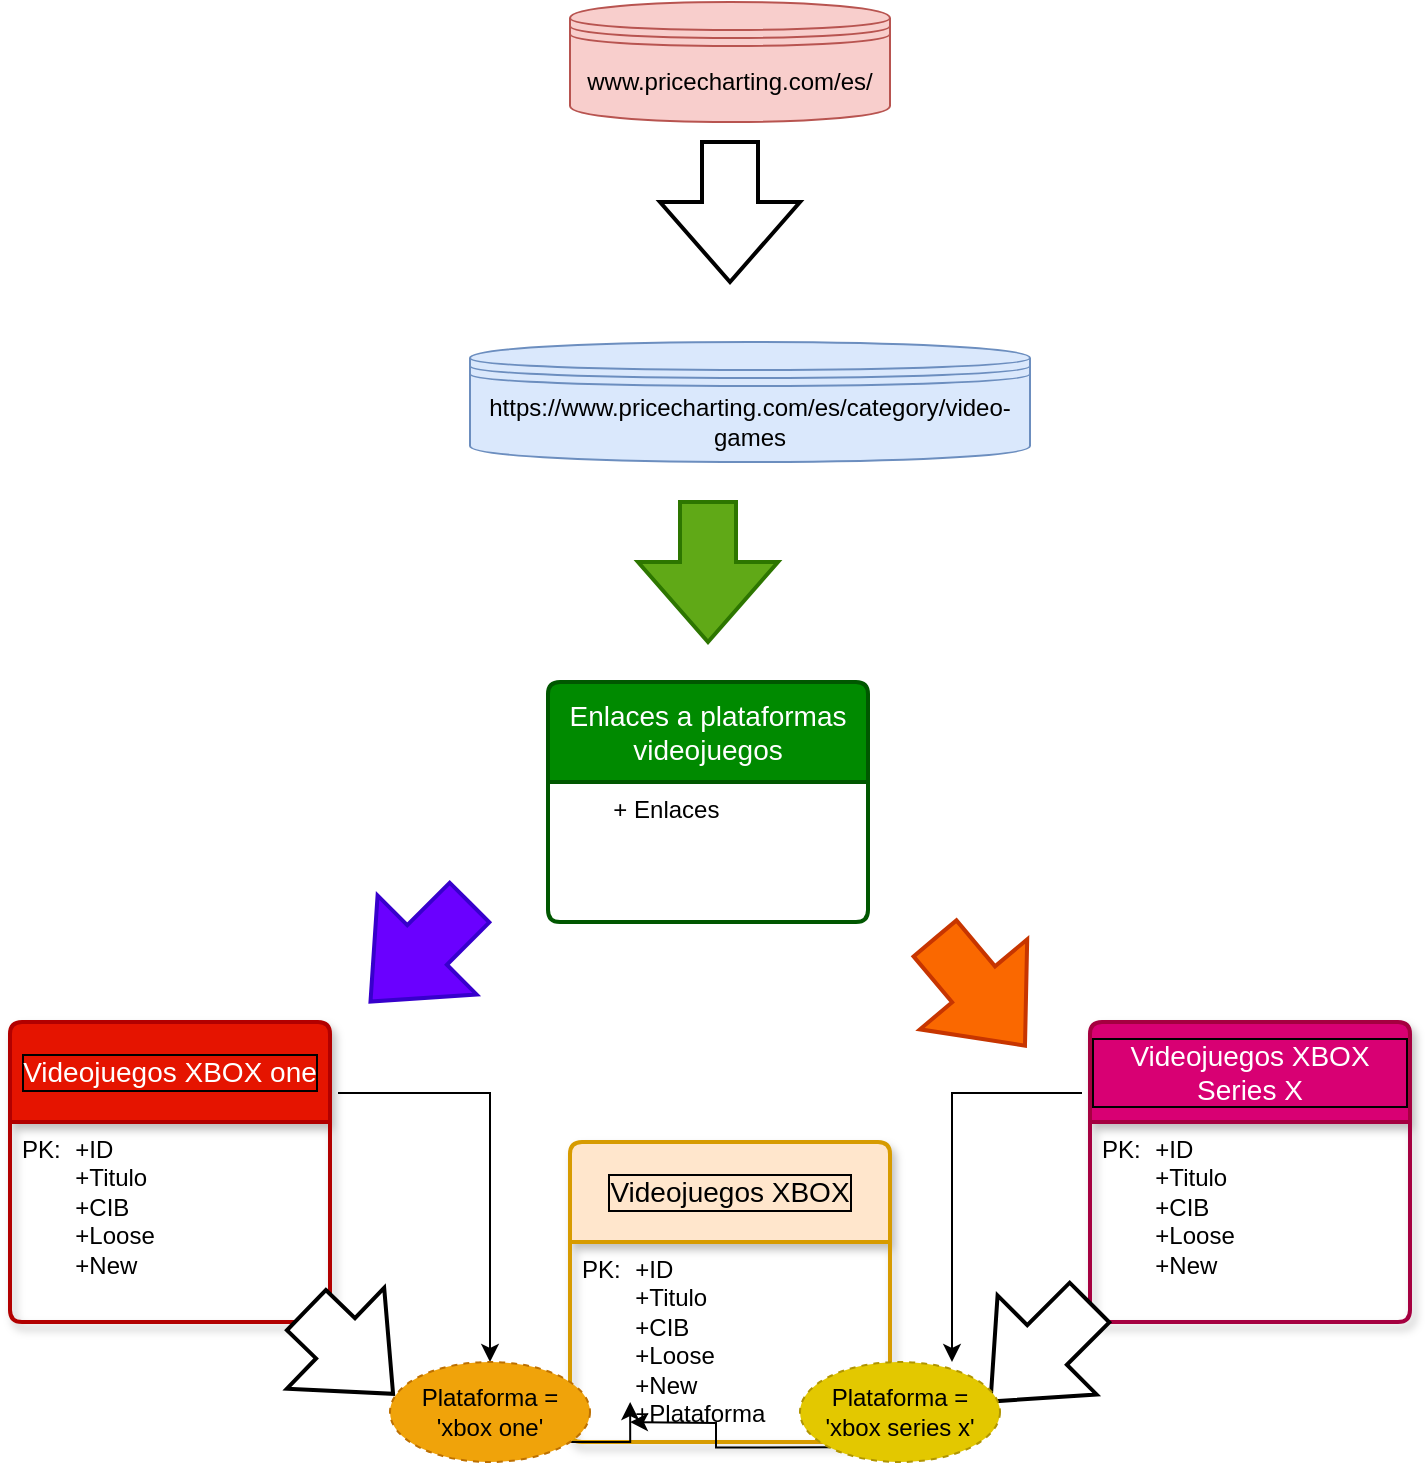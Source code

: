 <mxfile version="24.8.4">
  <diagram name="Página-1" id="eH7srlyltBvnrl8hBoIU">
    <mxGraphModel dx="1426" dy="755" grid="1" gridSize="10" guides="1" tooltips="1" connect="1" arrows="1" fold="1" page="1" pageScale="1" pageWidth="827" pageHeight="1169" math="0" shadow="0">
      <root>
        <mxCell id="0" />
        <mxCell id="1" parent="0" />
        <mxCell id="jPkv5CvXna5tT0flfEoe-1" value="Videojuegos XBOX" style="swimlane;childLayout=stackLayout;horizontal=1;startSize=50;horizontalStack=0;rounded=1;fontSize=14;fontStyle=0;strokeWidth=2;resizeParent=0;resizeLast=1;shadow=1;align=center;arcSize=4;whiteSpace=wrap;html=1;fillColor=#ffe6cc;strokeColor=#d79b00;labelBorderColor=default;gradientColor=none;perimeterSpacing=4;" vertex="1" parent="1">
          <mxGeometry x="310" y="730" width="160" height="150" as="geometry" />
        </mxCell>
        <mxCell id="jPkv5CvXna5tT0flfEoe-2" value="PK:&amp;nbsp;&lt;span style=&quot;white-space: pre;&quot;&gt;&#x9;&lt;/span&gt;+ID&lt;br&gt;&lt;span style=&quot;white-space: pre;&quot;&gt;&#x9;&lt;/span&gt;+Titulo&lt;br&gt;&lt;span style=&quot;white-space: pre;&quot;&gt;&#x9;&lt;/span&gt;+CIB&lt;div&gt;&lt;span style=&quot;white-space: pre;&quot;&gt;&#x9;&lt;/span&gt;+Loose&lt;br&gt;&lt;/div&gt;&lt;div&gt;&lt;span style=&quot;white-space: pre;&quot;&gt;&#x9;&lt;/span&gt;+New&lt;br&gt;&lt;/div&gt;&lt;div&gt;&lt;span style=&quot;white-space: pre;&quot;&gt;&#x9;&lt;/span&gt;+Plataforma&lt;br&gt;&lt;/div&gt;" style="align=left;strokeColor=none;fillColor=none;spacingLeft=4;fontSize=12;verticalAlign=top;resizable=0;rotatable=0;part=1;html=1;" vertex="1" parent="jPkv5CvXna5tT0flfEoe-1">
          <mxGeometry y="50" width="160" height="100" as="geometry" />
        </mxCell>
        <mxCell id="jPkv5CvXna5tT0flfEoe-32" style="edgeStyle=orthogonalEdgeStyle;rounded=0;orthogonalLoop=1;jettySize=auto;html=1;exitX=0;exitY=1;exitDx=0;exitDy=0;entryX=0.188;entryY=0.8;entryDx=0;entryDy=0;entryPerimeter=0;" edge="1" parent="jPkv5CvXna5tT0flfEoe-1" source="jPkv5CvXna5tT0flfEoe-2" target="jPkv5CvXna5tT0flfEoe-2">
          <mxGeometry relative="1" as="geometry" />
        </mxCell>
        <mxCell id="jPkv5CvXna5tT0flfEoe-3" value="www.pricecharting.com/es/" style="shape=datastore;whiteSpace=wrap;html=1;fillColor=#f8cecc;strokeColor=#b85450;" vertex="1" parent="1">
          <mxGeometry x="310" y="160" width="160" height="60" as="geometry" />
        </mxCell>
        <mxCell id="jPkv5CvXna5tT0flfEoe-4" value="" style="verticalLabelPosition=bottom;verticalAlign=top;html=1;strokeWidth=2;shape=mxgraph.arrows2.arrow;dy=0.6;dx=40;notch=0;rotation=90;" vertex="1" parent="1">
          <mxGeometry x="355" y="230" width="70" height="70" as="geometry" />
        </mxCell>
        <mxCell id="jPkv5CvXna5tT0flfEoe-5" value="https://www.pricecharting.com/es/category/video-games" style="shape=datastore;whiteSpace=wrap;html=1;fillColor=#dae8fc;strokeColor=#6c8ebf;" vertex="1" parent="1">
          <mxGeometry x="260" y="330" width="280" height="60" as="geometry" />
        </mxCell>
        <mxCell id="jPkv5CvXna5tT0flfEoe-6" value="" style="verticalLabelPosition=bottom;verticalAlign=top;html=1;strokeWidth=2;shape=mxgraph.arrows2.arrow;dy=0.6;dx=40;notch=0;rotation=90;fillColor=#60a917;fontColor=#ffffff;strokeColor=#2D7600;" vertex="1" parent="1">
          <mxGeometry x="344" y="410" width="70" height="70" as="geometry" />
        </mxCell>
        <mxCell id="jPkv5CvXna5tT0flfEoe-7" value="Enlaces a plataformas videojuegos" style="swimlane;childLayout=stackLayout;horizontal=1;startSize=50;horizontalStack=0;rounded=1;fontSize=14;fontStyle=0;strokeWidth=2;resizeParent=0;resizeLast=1;shadow=0;dashed=0;align=center;arcSize=4;whiteSpace=wrap;html=1;fillColor=#008a00;fontColor=#ffffff;strokeColor=#005700;" vertex="1" parent="1">
          <mxGeometry x="299" y="500" width="160" height="120" as="geometry" />
        </mxCell>
        <mxCell id="jPkv5CvXna5tT0flfEoe-8" value="&lt;span style=&quot;white-space: pre;&quot;&gt;&#x9;&lt;/span&gt;+ Enlaces" style="align=left;strokeColor=none;fillColor=none;spacingLeft=4;fontSize=12;verticalAlign=top;resizable=0;rotatable=0;part=1;html=1;" vertex="1" parent="jPkv5CvXna5tT0flfEoe-7">
          <mxGeometry y="50" width="160" height="70" as="geometry" />
        </mxCell>
        <mxCell id="jPkv5CvXna5tT0flfEoe-9" style="edgeStyle=orthogonalEdgeStyle;rounded=0;orthogonalLoop=1;jettySize=auto;html=1;exitX=0.5;exitY=1;exitDx=0;exitDy=0;" edge="1" parent="jPkv5CvXna5tT0flfEoe-7" source="jPkv5CvXna5tT0flfEoe-8" target="jPkv5CvXna5tT0flfEoe-8">
          <mxGeometry relative="1" as="geometry" />
        </mxCell>
        <mxCell id="jPkv5CvXna5tT0flfEoe-10" value="" style="verticalLabelPosition=bottom;verticalAlign=top;html=1;strokeWidth=2;shape=mxgraph.arrows2.arrow;dy=0.6;dx=40;notch=0;rotation=-225;fillColor=#6a00ff;fontColor=#ffffff;strokeColor=#3700CC;" vertex="1" parent="1">
          <mxGeometry x="200" y="600" width="70" height="70" as="geometry" />
        </mxCell>
        <mxCell id="jPkv5CvXna5tT0flfEoe-29" style="edgeStyle=orthogonalEdgeStyle;rounded=0;orthogonalLoop=1;jettySize=auto;html=1;exitX=1;exitY=0.25;exitDx=0;exitDy=0;" edge="1" parent="1" source="jPkv5CvXna5tT0flfEoe-13" target="jPkv5CvXna5tT0flfEoe-28">
          <mxGeometry relative="1" as="geometry" />
        </mxCell>
        <mxCell id="jPkv5CvXna5tT0flfEoe-13" value="Videojuegos XBOX one" style="swimlane;childLayout=stackLayout;horizontal=1;startSize=50;horizontalStack=0;rounded=1;fontSize=14;fontStyle=0;strokeWidth=2;resizeParent=0;resizeLast=1;shadow=1;align=center;arcSize=4;whiteSpace=wrap;html=1;fillColor=#e51400;strokeColor=#B20000;labelBorderColor=default;perimeterSpacing=4;fontColor=#ffffff;" vertex="1" parent="1">
          <mxGeometry x="30" y="670" width="160" height="150" as="geometry" />
        </mxCell>
        <mxCell id="jPkv5CvXna5tT0flfEoe-14" value="PK:&amp;nbsp;&lt;span style=&quot;white-space: pre;&quot;&gt;&#x9;&lt;/span&gt;+ID&lt;br&gt;&lt;span style=&quot;white-space: pre;&quot;&gt;&#x9;&lt;/span&gt;+Titulo&lt;br&gt;&lt;span style=&quot;white-space: pre;&quot;&gt;&#x9;&lt;/span&gt;+CIB&lt;div&gt;&lt;span style=&quot;white-space: pre;&quot;&gt;&#x9;&lt;/span&gt;+Loose&lt;br&gt;&lt;/div&gt;&lt;div&gt;&lt;span style=&quot;white-space: pre;&quot;&gt;&#x9;&lt;/span&gt;+New&lt;/div&gt;" style="align=left;strokeColor=none;fillColor=none;spacingLeft=4;fontSize=12;verticalAlign=top;resizable=0;rotatable=0;part=1;html=1;" vertex="1" parent="jPkv5CvXna5tT0flfEoe-13">
          <mxGeometry y="50" width="160" height="100" as="geometry" />
        </mxCell>
        <mxCell id="jPkv5CvXna5tT0flfEoe-15" value="Videojuegos XBOX Series X" style="swimlane;childLayout=stackLayout;horizontal=1;startSize=50;horizontalStack=0;rounded=1;fontSize=14;fontStyle=0;strokeWidth=2;resizeParent=0;resizeLast=1;shadow=1;align=center;arcSize=4;whiteSpace=wrap;html=1;fillColor=#d80073;strokeColor=#A50040;labelBorderColor=default;perimeterSpacing=4;fontColor=#ffffff;" vertex="1" parent="1">
          <mxGeometry x="570" y="670" width="160" height="150" as="geometry" />
        </mxCell>
        <mxCell id="jPkv5CvXna5tT0flfEoe-16" value="PK:&amp;nbsp;&lt;span style=&quot;white-space: pre;&quot;&gt;&#x9;&lt;/span&gt;+ID&lt;br&gt;&lt;span style=&quot;white-space: pre;&quot;&gt;&#x9;&lt;/span&gt;+Titulo&lt;br&gt;&lt;span style=&quot;white-space: pre;&quot;&gt;&#x9;&lt;/span&gt;+CIB&lt;div&gt;&lt;span style=&quot;white-space: pre;&quot;&gt;&#x9;&lt;/span&gt;+Loose&lt;br&gt;&lt;/div&gt;&lt;div&gt;&lt;span style=&quot;white-space: pre;&quot;&gt;&#x9;&lt;/span&gt;+New&lt;/div&gt;" style="align=left;strokeColor=none;fillColor=none;spacingLeft=4;fontSize=12;verticalAlign=top;resizable=0;rotatable=0;part=1;html=1;" vertex="1" parent="jPkv5CvXna5tT0flfEoe-15">
          <mxGeometry y="50" width="160" height="100" as="geometry" />
        </mxCell>
        <mxCell id="jPkv5CvXna5tT0flfEoe-24" value="" style="verticalLabelPosition=bottom;verticalAlign=top;html=1;strokeWidth=2;shape=mxgraph.arrows2.arrow;dy=0.6;dx=40;notch=0;rotation=50;fillColor=#fa6800;fontColor=#000000;strokeColor=#C73500;" vertex="1" parent="1">
          <mxGeometry x="480" y="620" width="70" height="70" as="geometry" />
        </mxCell>
        <mxCell id="jPkv5CvXna5tT0flfEoe-25" value="" style="verticalLabelPosition=bottom;verticalAlign=top;html=1;strokeWidth=2;shape=mxgraph.arrows2.arrow;dy=0.6;dx=40;notch=0;rotation=44;" vertex="1" parent="1">
          <mxGeometry x="169.74" y="800" width="60.26" height="70" as="geometry" />
        </mxCell>
        <mxCell id="jPkv5CvXna5tT0flfEoe-26" value="" style="verticalLabelPosition=bottom;verticalAlign=top;html=1;strokeWidth=2;shape=mxgraph.arrows2.arrow;dy=0.6;dx=40;notch=0;rotation=135;" vertex="1" parent="1">
          <mxGeometry x="510" y="800" width="70" height="70" as="geometry" />
        </mxCell>
        <mxCell id="jPkv5CvXna5tT0flfEoe-34" style="edgeStyle=orthogonalEdgeStyle;rounded=0;orthogonalLoop=1;jettySize=auto;html=1;exitX=0;exitY=1;exitDx=0;exitDy=0;" edge="1" parent="1" source="jPkv5CvXna5tT0flfEoe-27">
          <mxGeometry relative="1" as="geometry">
            <mxPoint x="340" y="870" as="targetPoint" />
          </mxGeometry>
        </mxCell>
        <mxCell id="jPkv5CvXna5tT0flfEoe-27" value="Plataforma = &#39;xbox series x&#39;" style="ellipse;whiteSpace=wrap;html=1;align=center;dashed=1;fillColor=#e3c800;fontColor=#000000;strokeColor=#B09500;" vertex="1" parent="1">
          <mxGeometry x="425" y="840" width="100" height="50" as="geometry" />
        </mxCell>
        <mxCell id="jPkv5CvXna5tT0flfEoe-28" value="Plataforma = &#39;xbox one&#39;" style="ellipse;whiteSpace=wrap;html=1;align=center;dashed=1;fillColor=#f0a30a;fontColor=#000000;strokeColor=#BD7000;" vertex="1" parent="1">
          <mxGeometry x="220" y="840" width="100" height="50" as="geometry" />
        </mxCell>
        <mxCell id="jPkv5CvXna5tT0flfEoe-30" style="edgeStyle=orthogonalEdgeStyle;rounded=0;orthogonalLoop=1;jettySize=auto;html=1;exitX=0;exitY=0.25;exitDx=0;exitDy=0;entryX=0.76;entryY=0;entryDx=0;entryDy=0;entryPerimeter=0;" edge="1" parent="1" source="jPkv5CvXna5tT0flfEoe-15" target="jPkv5CvXna5tT0flfEoe-27">
          <mxGeometry relative="1" as="geometry" />
        </mxCell>
      </root>
    </mxGraphModel>
  </diagram>
</mxfile>
